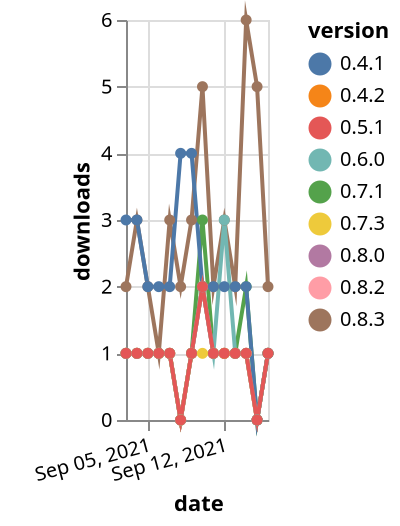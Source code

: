 {"$schema": "https://vega.github.io/schema/vega-lite/v5.json", "description": "A simple bar chart with embedded data.", "data": {"values": [{"date": "2021-09-03", "total": 4576, "delta": 2, "version": "0.8.3"}, {"date": "2021-09-04", "total": 4579, "delta": 3, "version": "0.8.3"}, {"date": "2021-09-05", "total": 4581, "delta": 2, "version": "0.8.3"}, {"date": "2021-09-06", "total": 4582, "delta": 1, "version": "0.8.3"}, {"date": "2021-09-07", "total": 4585, "delta": 3, "version": "0.8.3"}, {"date": "2021-09-08", "total": 4587, "delta": 2, "version": "0.8.3"}, {"date": "2021-09-09", "total": 4590, "delta": 3, "version": "0.8.3"}, {"date": "2021-09-10", "total": 4595, "delta": 5, "version": "0.8.3"}, {"date": "2021-09-11", "total": 4597, "delta": 2, "version": "0.8.3"}, {"date": "2021-09-12", "total": 4600, "delta": 3, "version": "0.8.3"}, {"date": "2021-09-13", "total": 4602, "delta": 2, "version": "0.8.3"}, {"date": "2021-09-14", "total": 4608, "delta": 6, "version": "0.8.3"}, {"date": "2021-09-15", "total": 4613, "delta": 5, "version": "0.8.3"}, {"date": "2021-09-16", "total": 4615, "delta": 2, "version": "0.8.3"}, {"date": "2021-09-03", "total": 3167, "delta": 1, "version": "0.4.2"}, {"date": "2021-09-04", "total": 3168, "delta": 1, "version": "0.4.2"}, {"date": "2021-09-05", "total": 3169, "delta": 1, "version": "0.4.2"}, {"date": "2021-09-06", "total": 3170, "delta": 1, "version": "0.4.2"}, {"date": "2021-09-07", "total": 3171, "delta": 1, "version": "0.4.2"}, {"date": "2021-09-08", "total": 3171, "delta": 0, "version": "0.4.2"}, {"date": "2021-09-09", "total": 3172, "delta": 1, "version": "0.4.2"}, {"date": "2021-09-10", "total": 3174, "delta": 2, "version": "0.4.2"}, {"date": "2021-09-11", "total": 3175, "delta": 1, "version": "0.4.2"}, {"date": "2021-09-12", "total": 3176, "delta": 1, "version": "0.4.2"}, {"date": "2021-09-13", "total": 3177, "delta": 1, "version": "0.4.2"}, {"date": "2021-09-14", "total": 3178, "delta": 1, "version": "0.4.2"}, {"date": "2021-09-15", "total": 3178, "delta": 0, "version": "0.4.2"}, {"date": "2021-09-16", "total": 3179, "delta": 1, "version": "0.4.2"}, {"date": "2021-09-03", "total": 162, "delta": 1, "version": "0.8.2"}, {"date": "2021-09-04", "total": 163, "delta": 1, "version": "0.8.2"}, {"date": "2021-09-05", "total": 164, "delta": 1, "version": "0.8.2"}, {"date": "2021-09-06", "total": 165, "delta": 1, "version": "0.8.2"}, {"date": "2021-09-07", "total": 166, "delta": 1, "version": "0.8.2"}, {"date": "2021-09-08", "total": 166, "delta": 0, "version": "0.8.2"}, {"date": "2021-09-09", "total": 167, "delta": 1, "version": "0.8.2"}, {"date": "2021-09-10", "total": 169, "delta": 2, "version": "0.8.2"}, {"date": "2021-09-11", "total": 170, "delta": 1, "version": "0.8.2"}, {"date": "2021-09-12", "total": 171, "delta": 1, "version": "0.8.2"}, {"date": "2021-09-13", "total": 172, "delta": 1, "version": "0.8.2"}, {"date": "2021-09-14", "total": 173, "delta": 1, "version": "0.8.2"}, {"date": "2021-09-15", "total": 173, "delta": 0, "version": "0.8.2"}, {"date": "2021-09-16", "total": 174, "delta": 1, "version": "0.8.2"}, {"date": "2021-09-03", "total": 3446, "delta": 1, "version": "0.7.1"}, {"date": "2021-09-04", "total": 3447, "delta": 1, "version": "0.7.1"}, {"date": "2021-09-05", "total": 3448, "delta": 1, "version": "0.7.1"}, {"date": "2021-09-06", "total": 3449, "delta": 1, "version": "0.7.1"}, {"date": "2021-09-07", "total": 3450, "delta": 1, "version": "0.7.1"}, {"date": "2021-09-08", "total": 3450, "delta": 0, "version": "0.7.1"}, {"date": "2021-09-09", "total": 3451, "delta": 1, "version": "0.7.1"}, {"date": "2021-09-10", "total": 3454, "delta": 3, "version": "0.7.1"}, {"date": "2021-09-11", "total": 3455, "delta": 1, "version": "0.7.1"}, {"date": "2021-09-12", "total": 3456, "delta": 1, "version": "0.7.1"}, {"date": "2021-09-13", "total": 3457, "delta": 1, "version": "0.7.1"}, {"date": "2021-09-14", "total": 3459, "delta": 2, "version": "0.7.1"}, {"date": "2021-09-15", "total": 3459, "delta": 0, "version": "0.7.1"}, {"date": "2021-09-16", "total": 3460, "delta": 1, "version": "0.7.1"}, {"date": "2021-09-03", "total": 163, "delta": 1, "version": "0.8.0"}, {"date": "2021-09-04", "total": 164, "delta": 1, "version": "0.8.0"}, {"date": "2021-09-05", "total": 165, "delta": 1, "version": "0.8.0"}, {"date": "2021-09-06", "total": 166, "delta": 1, "version": "0.8.0"}, {"date": "2021-09-07", "total": 167, "delta": 1, "version": "0.8.0"}, {"date": "2021-09-08", "total": 167, "delta": 0, "version": "0.8.0"}, {"date": "2021-09-09", "total": 168, "delta": 1, "version": "0.8.0"}, {"date": "2021-09-10", "total": 170, "delta": 2, "version": "0.8.0"}, {"date": "2021-09-11", "total": 171, "delta": 1, "version": "0.8.0"}, {"date": "2021-09-12", "total": 172, "delta": 1, "version": "0.8.0"}, {"date": "2021-09-13", "total": 173, "delta": 1, "version": "0.8.0"}, {"date": "2021-09-14", "total": 174, "delta": 1, "version": "0.8.0"}, {"date": "2021-09-15", "total": 174, "delta": 0, "version": "0.8.0"}, {"date": "2021-09-16", "total": 175, "delta": 1, "version": "0.8.0"}, {"date": "2021-09-03", "total": 202, "delta": 1, "version": "0.7.3"}, {"date": "2021-09-04", "total": 203, "delta": 1, "version": "0.7.3"}, {"date": "2021-09-05", "total": 204, "delta": 1, "version": "0.7.3"}, {"date": "2021-09-06", "total": 205, "delta": 1, "version": "0.7.3"}, {"date": "2021-09-07", "total": 206, "delta": 1, "version": "0.7.3"}, {"date": "2021-09-08", "total": 206, "delta": 0, "version": "0.7.3"}, {"date": "2021-09-09", "total": 207, "delta": 1, "version": "0.7.3"}, {"date": "2021-09-10", "total": 208, "delta": 1, "version": "0.7.3"}, {"date": "2021-09-11", "total": 209, "delta": 1, "version": "0.7.3"}, {"date": "2021-09-12", "total": 210, "delta": 1, "version": "0.7.3"}, {"date": "2021-09-13", "total": 211, "delta": 1, "version": "0.7.3"}, {"date": "2021-09-14", "total": 212, "delta": 1, "version": "0.7.3"}, {"date": "2021-09-15", "total": 212, "delta": 0, "version": "0.7.3"}, {"date": "2021-09-16", "total": 213, "delta": 1, "version": "0.7.3"}, {"date": "2021-09-03", "total": 2738, "delta": 3, "version": "0.4.1"}, {"date": "2021-09-04", "total": 2741, "delta": 3, "version": "0.4.1"}, {"date": "2021-09-05", "total": 2743, "delta": 2, "version": "0.4.1"}, {"date": "2021-09-06", "total": 2745, "delta": 2, "version": "0.4.1"}, {"date": "2021-09-07", "total": 2747, "delta": 2, "version": "0.4.1"}, {"date": "2021-09-08", "total": 2751, "delta": 4, "version": "0.4.1"}, {"date": "2021-09-09", "total": 2755, "delta": 4, "version": "0.4.1"}, {"date": "2021-09-10", "total": 2757, "delta": 2, "version": "0.4.1"}, {"date": "2021-09-11", "total": 2759, "delta": 2, "version": "0.4.1"}, {"date": "2021-09-12", "total": 2761, "delta": 2, "version": "0.4.1"}, {"date": "2021-09-13", "total": 2763, "delta": 2, "version": "0.4.1"}, {"date": "2021-09-14", "total": 2765, "delta": 2, "version": "0.4.1"}, {"date": "2021-09-15", "total": 2765, "delta": 0, "version": "0.4.1"}, {"date": "2021-09-16", "total": 2766, "delta": 1, "version": "0.4.1"}, {"date": "2021-09-03", "total": 706, "delta": 1, "version": "0.6.0"}, {"date": "2021-09-04", "total": 707, "delta": 1, "version": "0.6.0"}, {"date": "2021-09-05", "total": 708, "delta": 1, "version": "0.6.0"}, {"date": "2021-09-06", "total": 709, "delta": 1, "version": "0.6.0"}, {"date": "2021-09-07", "total": 710, "delta": 1, "version": "0.6.0"}, {"date": "2021-09-08", "total": 710, "delta": 0, "version": "0.6.0"}, {"date": "2021-09-09", "total": 711, "delta": 1, "version": "0.6.0"}, {"date": "2021-09-10", "total": 713, "delta": 2, "version": "0.6.0"}, {"date": "2021-09-11", "total": 714, "delta": 1, "version": "0.6.0"}, {"date": "2021-09-12", "total": 717, "delta": 3, "version": "0.6.0"}, {"date": "2021-09-13", "total": 718, "delta": 1, "version": "0.6.0"}, {"date": "2021-09-14", "total": 719, "delta": 1, "version": "0.6.0"}, {"date": "2021-09-15", "total": 719, "delta": 0, "version": "0.6.0"}, {"date": "2021-09-16", "total": 720, "delta": 1, "version": "0.6.0"}, {"date": "2021-09-03", "total": 1527, "delta": 1, "version": "0.5.1"}, {"date": "2021-09-04", "total": 1528, "delta": 1, "version": "0.5.1"}, {"date": "2021-09-05", "total": 1529, "delta": 1, "version": "0.5.1"}, {"date": "2021-09-06", "total": 1530, "delta": 1, "version": "0.5.1"}, {"date": "2021-09-07", "total": 1531, "delta": 1, "version": "0.5.1"}, {"date": "2021-09-08", "total": 1531, "delta": 0, "version": "0.5.1"}, {"date": "2021-09-09", "total": 1532, "delta": 1, "version": "0.5.1"}, {"date": "2021-09-10", "total": 1534, "delta": 2, "version": "0.5.1"}, {"date": "2021-09-11", "total": 1535, "delta": 1, "version": "0.5.1"}, {"date": "2021-09-12", "total": 1536, "delta": 1, "version": "0.5.1"}, {"date": "2021-09-13", "total": 1537, "delta": 1, "version": "0.5.1"}, {"date": "2021-09-14", "total": 1538, "delta": 1, "version": "0.5.1"}, {"date": "2021-09-15", "total": 1538, "delta": 0, "version": "0.5.1"}, {"date": "2021-09-16", "total": 1539, "delta": 1, "version": "0.5.1"}]}, "width": "container", "mark": {"type": "line", "point": {"filled": true}}, "encoding": {"x": {"field": "date", "type": "temporal", "timeUnit": "yearmonthdate", "title": "date", "axis": {"labelAngle": -15}}, "y": {"field": "delta", "type": "quantitative", "title": "downloads"}, "color": {"field": "version", "type": "nominal"}, "tooltip": {"field": "delta"}}}